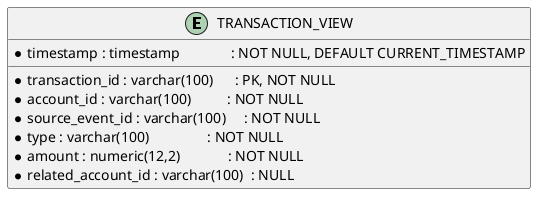 @startuml
entity "TRANSACTION_VIEW" as tx {
  * transaction_id : varchar(100)      : PK, NOT NULL
  * account_id : varchar(100)          : NOT NULL
  * source_event_id : varchar(100)     : NOT NULL
  * type : varchar(100)                : NOT NULL
  * amount : numeric(12,2)             : NOT NULL
  * timestamp : timestamp              : NOT NULL, DEFAULT CURRENT_TIMESTAMP
  * related_account_id : varchar(100)  : NULL
}
@enduml
